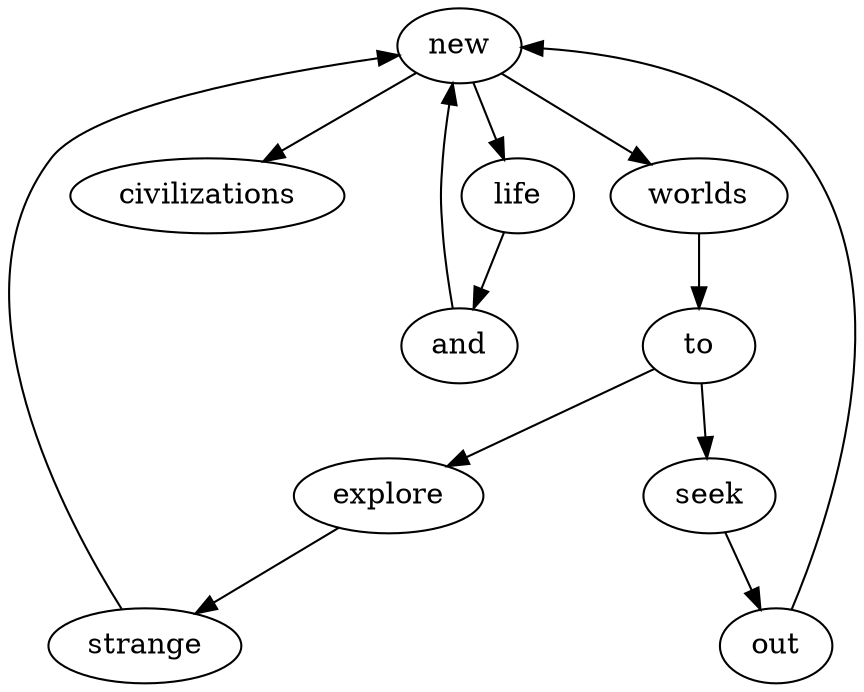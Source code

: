 digraph G {
    new;
    new -> worlds;
    new -> civilizations;
    new -> life;
    worlds;
    worlds -> to;
    explore;
    explore -> strange;
    and;
    and -> new;
    to;
    to -> explore;
    to -> seek;
    seek;
    seek -> out;
    strange;
    strange -> new;
    life;
    life -> and;
    out;
    out -> new;
    { edge [color="#d7cb54"]; }
}
